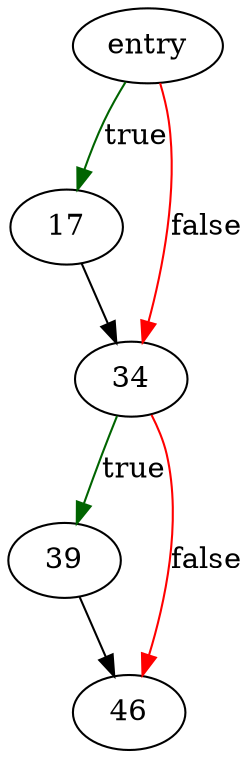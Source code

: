 digraph "sqlite3VdbeMakeLabel" {
	// Node definitions.
	1 [label=entry];
	17;
	34;
	39;
	46;

	// Edge definitions.
	1 -> 17 [
		color=darkgreen
		label=true
	];
	1 -> 34 [
		color=red
		label=false
	];
	17 -> 34;
	34 -> 39 [
		color=darkgreen
		label=true
	];
	34 -> 46 [
		color=red
		label=false
	];
	39 -> 46;
}